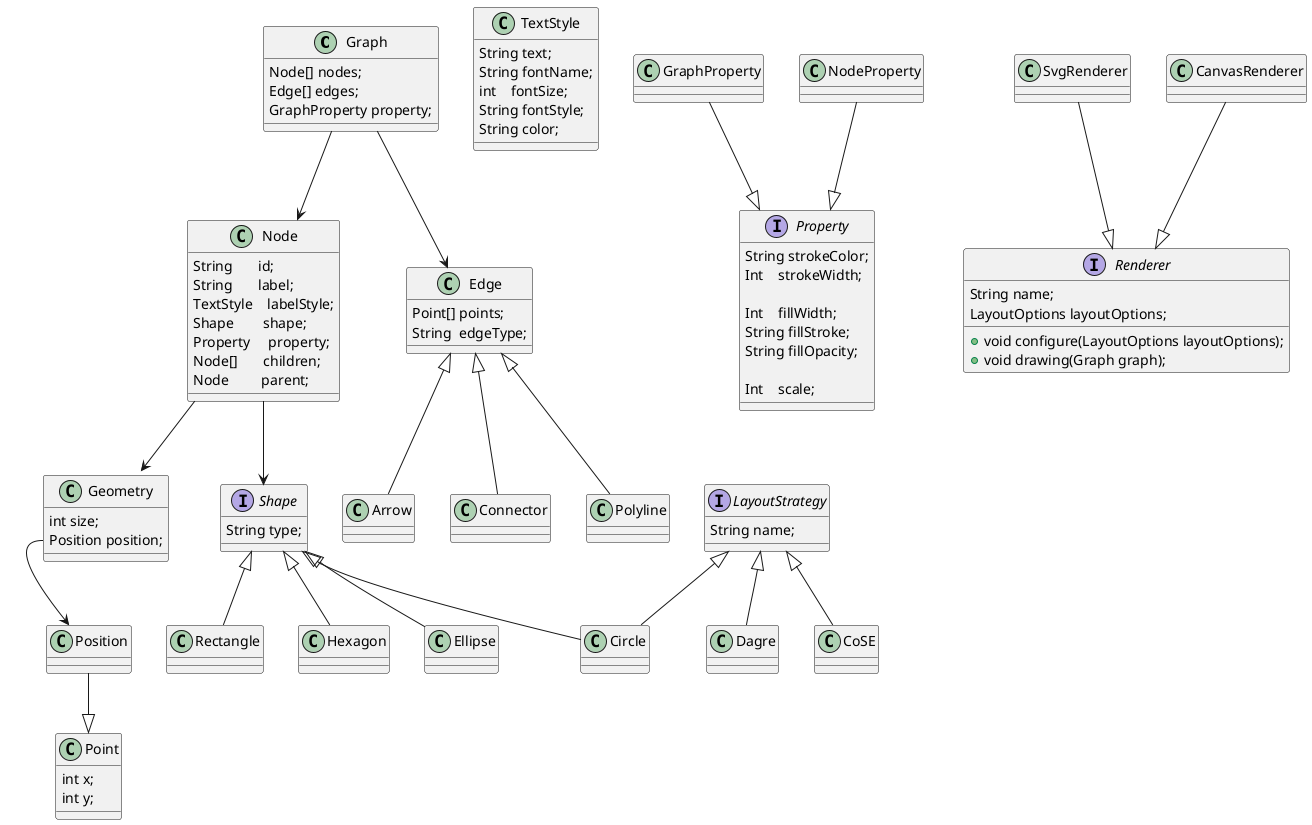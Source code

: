 @startuml

class Graph {
  Node[] nodes;
  Edge[] edges;
'  GraphProperty can transfer for different renderer
  GraphProperty property;
}

class Node {
  String       id;
  String       label;
  TextStyle    labelStyle;
  Shape        shape;
  Property     property;
  Node[]       children;
  Node         parent;
}

class TextStyle {
  String text;
  String fontName;
  int    fontSize;
  String fontStyle;
  String color;
}

class Edge {
  Point[] points;
  String  edgeType;
}

class Point {
  int x;
  int y;
}

Position --|> Point

class Position {

}

class Geometry {
  int size;
  Position position;
}

Geometry::position --> Position

Graph --> Node
Graph --> Edge
Node --> Shape
Node --> Geometry

interface Shape {
  String type;
}

Shape  <|-- Rectangle
Shape  <|-- Hexagon
Shape  <|-- Circle
Shape  <|-- Ellipse

interface Property {
  String strokeColor;
  Int    strokeWidth;

  Int    fillWidth;
  String fillStroke;
  String fillOpacity;

  Int    scale;
}

GraphProperty --|> Property
NodeProperty --|> Property


interface LayoutStrategy {
  String name;
}

LayoutStrategy  <|-- Dagre
LayoutStrategy  <|-- CoSE
LayoutStrategy  <|-- Circle


Edge  <|-- Arrow
Edge  <|-- Connector
Edge  <|-- Polyline


interface Renderer {
  String name;
  LayoutOptions layoutOptions;

  + void configure(LayoutOptions layoutOptions);
  + void drawing(Graph graph);
}

SvgRenderer --|> Renderer
CanvasRenderer --|> Renderer

@enduml
